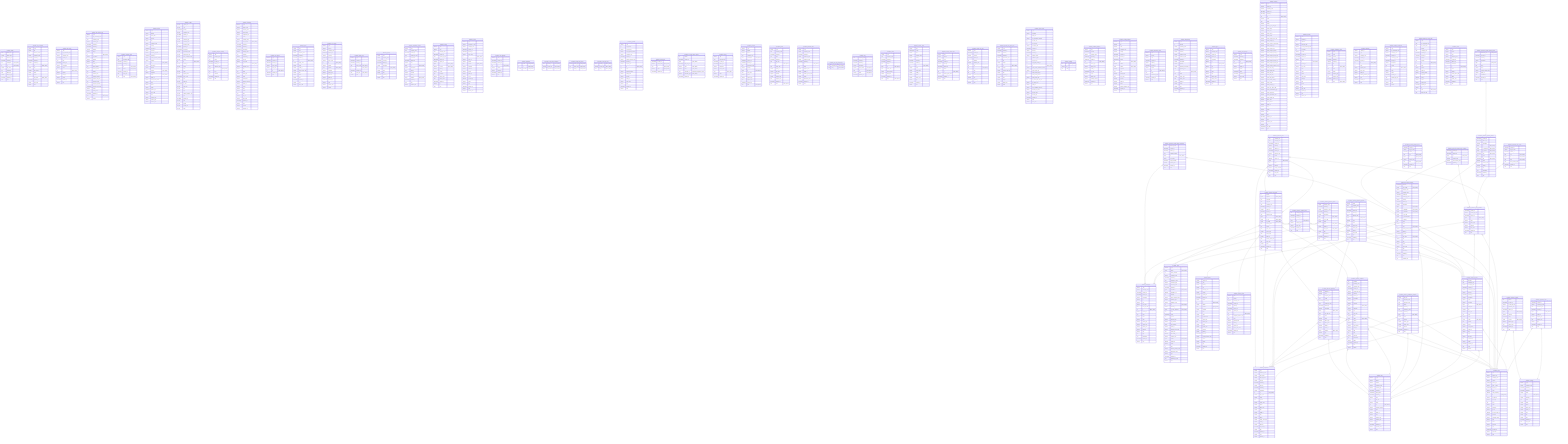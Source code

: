 erDiagram
    fleetbase_activity {
        char causer_id
        varchar causer_type
        char company_id
        timestamp created_at
        text description "{NOT_NULL}"
        int id "{NOT_NULL}"
        varchar log_name
        text properties
        char subject_id
        varchar subject_type
        timestamp updated_at
        char uuid
    }

    fleetbase_api_credentials {
        varchar _key
        varchar api
        json browser_origins
        varchar company_uuid
        timestamp created_at
        timestamp deleted_at
        datetime expires_at
        int id "{NOT_NULL}"
        varchar key
        datetime last_used_at
        varchar name
        varchar secret
        int test_mode "{NOT_NULL}"
        timestamp updated_at
        varchar user_uuid
        varchar uuid
    }

    fleetbase_api_events {
        varchar _key
        varchar api_credential_uuid
        varchar company_uuid
        timestamp created_at
        json data
        timestamp deleted_at
        varchar description
        varchar event
        int id "{NOT_NULL}"
        varchar method
        varchar public_id
        varchar source
        timestamp updated_at
        varchar uuid
    }

    fleetbase_api_request_logs {
        varchar _key
        char api_credential_uuid
        char company_uuid
        varchar content_type
        timestamp created_at
        timestamp deleted_at
        decimal duration
        varchar full_url
        int id "{NOT_NULL}"
        varchar ip_address
        varchar method
        varchar path
        varchar public_id
        json query_params
        varchar reason_phrase
        json related
        json request_body
        json request_headers
        mediumtext request_raw_body
        json response_body
        json response_headers
        mediumtext response_raw_body
        varchar source
        varchar status_code
        timestamp updated_at
        char uuid "{NOT_NULL}"
        varchar version
    }

    fleetbase_categories {
        varchar _key
        varchar company_uuid
        timestamp created_at
        timestamp deleted_at
        varchar description
        varchar for
        varchar icon
        varchar icon_color
        char icon_file_uuid
        int id "{NOT_NULL}"
        varchar internal_id
        json meta
        varchar name
        varchar order
        varchar owner_type
        varchar owner_uuid
        varchar parent_uuid
        varchar public_id
        varchar slug
        json tags
        json translations
        timestamp updated_at
        varchar uuid
    }

    fleetbase_companies {
        varchar _key
        varchar backdrop_uuid
        varchar card_brand
        varchar card_last_four
        varchar country
        timestamp created_at
        varchar currency
        timestamp deleted_at
        varchar description
        int id "{NOT_NULL}"
        varchar logo_uuid
        varchar name
        json options
        varchar owner_uuid
        varchar phone
        varchar place_uuid
        varchar plan
        varchar public_id
        varchar slug
        varchar status
        varchar stripe_connect_id
        varchar stripe_id
        varchar timezone
        timestamp trial_ends_at
        varchar type
        timestamp updated_at
        varchar uuid
        varchar website_url
    }

    fleetbase_company_users {
        varchar _key
        char company_uuid
        timestamp created_at
        timestamp deleted_at
        int id "{NOT_NULL}"
        varchar status "{NOT_NULL}"
        timestamp updated_at
        char user_uuid
        char uuid "{NOT_NULL}"
    }

    fleetbase_contacts {
        varchar _key
        varchar company_uuid
        timestamp created_at
        timestamp deleted_at
        varchar email
        int id "{NOT_NULL}"
        varchar internal_id
        json meta
        varchar name
        varchar phone
        varchar photo_uuid
        varchar public_id
        varchar slug
        varchar title
        varchar type
        timestamp updated_at
        char user_uuid
        varchar uuid
    }

    fleetbase_drivers {
        varchar _key
        varchar altitude
        varchar auth_token
        varchar bearing
        varchar city
        varchar company_uuid
        varchar country
        timestamp created_at
        varchar currency
        varchar current_job_uuid
        timestamp deleted_at
        varchar drivers_license_number
        varchar heading
        int id "{NOT_NULL}"
        varchar internal_id
        varchar latitude
        point location "{NOT_NULL}"
        varchar longitude
        int online "{NOT_NULL}"
        varchar public_id
        varchar signup_token_used
        varchar slug
        varchar speed
        varchar status
        timestamp updated_at
        varchar user_uuid
        varchar uuid
        varchar vehicle_uuid
        varchar vendor_type
        varchar vendor_uuid
    }

    fleetbase_entities {
        varchar _import_id
        varchar _key
        mediumtext barcode
        varchar company_uuid
        timestamp created_at
        varchar currency
        varchar customer_type
        varchar customer_uuid
        int declared_value
        timestamp deleted_at
        mediumtext description
        varchar destination_uuid
        varchar dimensions_unit
        varchar driver_assigned_uuid
        varchar height
        int id "{NOT_NULL}"
        varchar internal_id
        varchar length
        json meta
        varchar name
        varchar payload_uuid
        mediumtext photo_uuid
        varchar price
        varchar public_id
        mediumtext qr_code
        varchar sale_price
        varchar sku
        varchar slug
        varchar tracking_number_uuid
        varchar type
        timestamp updated_at
        varchar uuid
        varchar weight
        varchar weight_unit
        varchar width
    }

    fleetbase_extension_installs {
        varchar _key
        varchar company_uuid
        json config
        timestamp created_at
        timestamp deleted_at
        char extension_uuid
        bigint id "{NOT_NULL}"
        json meta
        json overwrite
        timestamp updated_at
        varchar uuid
    }

    fleetbase_extensions {
        varchar _key
        varchar author_uuid
        varchar category_uuid
        varchar client_token
        varchar component_url
        json config
        varchar contact_email
        tinyint core_service "{NOT_NULL}"
        timestamp created_at
        timestamp deleted_at
        mediumtext description
        varchar display_name
        json domains
        varchar extension_id
        varchar fa_icon
        varchar icon_uuid
        int id "{NOT_NULL}"
        varchar internal_route
        varchar key
        json meta
        varchar meta_type
        varchar name
        varchar namespace
        varchar privacy_policy_url
        varchar public_id
        varchar secret
        varchar slug
        varchar status
        json tags
        varchar tos_url
        varchar type_uuid
        timestamp updated_at
        varchar uuid
        varchar version
        varchar website_url
    }

    fleetbase_files {
        varchar _key
        varchar bucket
        varchar caption
        varchar company_uuid
        varchar content_type
        timestamp created_at
        mediumtext data_params
        timestamp deleted_at
        varchar etag
        int file_size
        varchar folder
        int id "{NOT_NULL}"
        varchar original_filename
        longtext path
        varchar public_id
        varchar slug
        varchar subject_type
        varchar subject_uuid
        varchar type
        timestamp updated_at
        varchar uploader_uuid
        varchar uuid
    }

    fleetbase_fleet_drivers {
        varchar _key
        timestamp created_at
        timestamp deleted_at
        varchar driver_uuid
        varchar fleet_uuid
        int id "{NOT_NULL}"
        timestamp updated_at
        varchar uuid
    }

    fleetbase_fleets {
        varchar _key
        varchar color
        varchar company_uuid
        timestamp created_at
        timestamp deleted_at
        int id "{NOT_NULL}"
        varchar image_uuid
        varchar name
        varchar public_id
        varchar service_area_uuid
        varchar slug
        varchar status
        varchar task
        timestamp updated_at
        varchar uuid
        varchar zone_uuid
    }

    fleetbase_fuel_reports {
        varchar _key
        varchar amount
        varchar company_uuid
        timestamp created_at
        varchar currency
        timestamp deleted_at
        varchar driver_uuid
        int id "{NOT_NULL}"
        varchar latitude
        point location "{NOT_NULL}"
        varchar longitude
        varchar metric_unit
        varchar odometer
        varchar public_id
        timestamp updated_at
        varchar uuid
        varchar vehicle_uuid
        varchar volume
    }

    fleetbase_group_users {
        varchar _key
        timestamp created_at
        timestamp deleted_at
        char group_uuid "{NOT_NULL}"
        int id "{NOT_NULL}"
        timestamp updated_at
        char user_uuid "{NOT_NULL}"
        varchar uuid
    }

    fleetbase_groups {
        varchar _key
        varchar company_uuid
        timestamp created_at
        timestamp deleted_at
        varchar description
        int id "{NOT_NULL}"
        varchar name
        varchar slug
        timestamp updated_at
        varchar uuid
    }

    fleetbase_integrated_vendors {
        varchar _key
        char company_uuid
        timestamp created_at
        char created_by_uuid
        json credentials
        timestamp deleted_at
        varchar host
        bigint id "{NOT_NULL}"
        varchar namespace
        json options
        varchar provider
        varchar public_id
        tinyint sandbox "{NOT_NULL}"
        timestamp updated_at
        char uuid
        varchar webhook_url
    }

    fleetbase_invites {
        varchar _key
        varchar code
        char company_uuid
        timestamp created_at
        char created_by_uuid
        timestamp deleted_at
        datetime expires_at
        bigint id "{NOT_NULL}"
        varchar protocol "{NOT_NULL}"
        varchar public_id
        varchar reason
        json recipients
        varchar subject_type
        char subject_uuid
        timestamp updated_at
        varchar uri
        char uuid
    }

    fleetbase_issues {
        varchar _key
        varchar assigned_to_uuid
        varchar company_uuid
        timestamp created_at
        timestamp deleted_at
        varchar driver_uuid
        int id "{NOT_NULL}"
        varchar issue_id
        varchar latitude
        point location "{NOT_NULL}"
        varchar longitude
        varchar odometer
        varchar priority
        varchar public_id
        varchar report
        datetime resolved_at
        varchar status
        varchar type
        timestamp updated_at
        varchar uuid
        varchar vehicle_uuid
    }

    fleetbase_login_attempts {
        varchar _key
        timestamp created_at
        timestamp deleted_at
        int id "{NOT_NULL}"
        varchar identity
        varchar password
        timestamp updated_at
        varchar uuid
    }

    fleetbase_migrations {
        int batch "{NOT_NULL}"
        int id "{NOT_NULL}"
        varchar migration "{NOT_NULL}"
    }

    fleetbase_model_has_permissions {
        char model_id "{NOT_NULL}"
        varchar model_type "{NOT_NULL}"
        char permission_id "{NOT_NULL}"
    }

    fleetbase_model_has_policies {
        varchar model_type "{NOT_NULL}"
        char model_uuid "{NOT_NULL}"
        char policy_id "{NOT_NULL}"
    }

    fleetbase_model_has_roles {
        char model_id "{NOT_NULL}"
        varchar model_type "{NOT_NULL}"
        char role_id "{NOT_NULL}"
    }

    fleetbase_orders {
        varchar _key
        tinyint adhoc "{NOT_NULL}"
        int adhoc_distance
        varchar company_uuid
        timestamp created_at
        char created_by_uuid
        varchar customer_type
        varchar customer_uuid
        timestamp deleted_at
        tinyint dispatched "{NOT_NULL}"
        datetime dispatched_at
        int distance
        varchar driver_assigned_uuid
        varchar facilitator_type
        varchar facilitator_uuid
        int id "{NOT_NULL}"
        varchar internal_id
        tinyint is_route_optimized "{NOT_NULL}"
        json meta
        mediumtext notes
        json options
        varchar payload_uuid
        varchar pod_method
        tinyint pod_required
        varchar public_id
        varchar purchase_rate_uuid
        char route_uuid
        datetime scheduled_at
        varchar session_uuid
        tinyint started "{NOT_NULL}"
        datetime started_at
        varchar status
        int time
        varchar tracking_number_uuid
        varchar transaction_uuid
        varchar type
        timestamp updated_at
        char updated_by_uuid
        varchar uuid
    }

    fleetbase_payloads {
        varchar _key
        int cod_amount
        varchar cod_currency
        varchar cod_payment_method
        varchar company_uuid
        timestamp created_at
        varchar current_waypoint_uuid
        timestamp deleted_at
        varchar dropoff_uuid
        int id "{NOT_NULL}"
        json meta
        varchar payment_method
        varchar pickup_uuid
        varchar provider
        varchar public_id
        varchar return_uuid
        varchar type
        timestamp updated_at
        varchar uuid
    }

    fleetbase_permissions {
        timestamp created_at
        varchar guard_name "{NOT_NULL}"
        char id "{NOT_NULL}"
        varchar name "{NOT_NULL}"
        timestamp updated_at
    }

    fleetbase_personal_access_tokens {
        text abilities
        timestamp created_at
        bigint id "{NOT_NULL}"
        timestamp last_used_at
        varchar name "{NOT_NULL}"
        varchar token "{NOT_NULL}"
        char tokenable_id "(DC2Type:guid) {NOT_NULL}"
        varchar tokenable_type "{NOT_NULL}"
        timestamp updated_at
    }

    fleetbase_places {
        varchar _import_id
        varchar _key
        varchar building
        varchar city
        varchar company_uuid
        varchar country
        timestamp created_at
        timestamp deleted_at
        varchar district
        int id "{NOT_NULL}"
        varchar latitude
        point location "{NOT_NULL}"
        varchar longitude
        json meta
        varchar name
        varchar neighborhood
        varchar owner_type
        char owner_uuid
        varchar phone
        varchar postal_code
        varchar province
        varchar public_id
        mediumtext remarks
        varchar security_access_code
        varchar street1
        varchar street2
        varchar type
        timestamp updated_at
        varchar uuid
    }

    fleetbase_policies {
        varchar _key
        char company_uuid
        timestamp created_at
        timestamp deleted_at
        varchar description
        varchar guard_name
        char id "{NOT_NULL}"
        varchar name
        timestamp updated_at
    }

    fleetbase_positions {
        varchar _key
        varchar altitude
        varchar bearing
        char company_uuid
        point coordinates "{NOT_NULL}"
        timestamp created_at
        timestamp deleted_at
        char destination_uuid
        varchar heading
        bigint id "{NOT_NULL}"
        char order_uuid
        varchar speed
        varchar subject_type
        char subject_uuid
        timestamp updated_at
        char uuid "{NOT_NULL}"
    }

    fleetbase_proofs {
        varchar _key
        char company_uuid
        timestamp created_at
        json data
        timestamp deleted_at
        char file_uuid
        int id "{NOT_NULL}"
        char order_uuid
        varchar public_id
        longtext raw_data
        longtext remarks
        varchar subject_type
        char subject_uuid
        timestamp updated_at
        char uuid "{NOT_NULL}"
    }

    fleetbase_purchase_rates {
        varchar _key
        varchar company_uuid
        timestamp created_at
        varchar customer_type
        varchar customer_uuid
        timestamp deleted_at
        int id "{NOT_NULL}"
        json meta
        varchar payload_uuid
        varchar public_id
        varchar service_quote_uuid
        varchar status
        varchar transaction_uuid
        timestamp updated_at
        varchar uuid
    }

    fleetbase_role_has_permissions {
        char permission_id "{NOT_NULL}"
        char role_id "{NOT_NULL}"
    }

    fleetbase_roles {
        char company_uuid
        timestamp created_at
        timestamp deleted_at
        varchar description
        varchar guard_name "{NOT_NULL}"
        char id "{NOT_NULL}"
        varchar name "{NOT_NULL}"
        timestamp updated_at
    }

    fleetbase_routes {
        varchar _key
        char company_uuid
        timestamp created_at
        timestamp deleted_at
        json details
        bigint id "{NOT_NULL}"
        char order_uuid
        double total_distance
        double total_time
        timestamp updated_at
        char uuid "{NOT_NULL}"
    }

    fleetbase_service_areas {
        varchar _key
        multipolygon border
        varchar color
        varchar company_uuid
        varchar country
        timestamp created_at
        timestamp deleted_at
        int id "{NOT_NULL}"
        varchar name
        varchar parent_uuid
        varchar public_id
        varchar status
        varchar stroke_color
        varchar type
        timestamp updated_at
        varchar uuid
    }

    fleetbase_service_quote_items {
        varchar _key
        varchar amount
        varchar code
        timestamp created_at
        varchar currency
        timestamp deleted_at
        varchar details
        int id "{NOT_NULL}"
        varchar service_quote_uuid
        timestamp updated_at
        varchar uuid
    }

    fleetbase_service_quotes {
        varchar _key
        int amount
        varchar company_uuid
        timestamp created_at
        varchar currency
        timestamp deleted_at
        varchar expired_at
        int id "{NOT_NULL}"
        char integrated_vendor_uuid
        json meta
        varchar payload_uuid
        varchar public_id
        varchar request_id
        varchar service_rate_uuid
        timestamp updated_at
        varchar uuid
    }

    fleetbase_service_rate_fees {
        varchar _key
        timestamp created_at
        varchar currency
        timestamp deleted_at
        int distance
        varchar distance_unit
        int fee
        int id "{NOT_NULL}"
        int max
        int min
        varchar service_rate_uuid
        varchar unit
        timestamp updated_at
        varchar uuid
    }

    fleetbase_service_rate_parcel_fees {
        varchar _key
        timestamp created_at
        varchar currency
        timestamp deleted_at
        varchar dimensions_unit
        int fee
        varchar height
        int id "{NOT_NULL}"
        varchar length
        varchar service_rate_uuid
        varchar size
        timestamp updated_at
        varchar uuid
        varchar weight
        varchar weight_unit
        varchar width
    }

    fleetbase_service_rates {
        varchar _key
        varchar algorithm
        int base_fee
        varchar cod_calculation_method
        int cod_flat_fee
        int cod_percent
        varchar company_uuid
        timestamp created_at
        varchar currency
        timestamp deleted_at
        varchar duration_terms
        int estimated_days
        int has_cod_fee
        int has_peak_hours_fee
        int id "{NOT_NULL}"
        varchar peak_hours_calculation_method
        varchar peak_hours_end
        int peak_hours_flat_fee
        int peak_hours_percent
        varchar peak_hours_start
        int per_meter_flat_rate_fee
        varchar per_meter_unit
        varchar public_id
        varchar rate_calculation_method
        varchar service_area_uuid
        varchar service_name
        varchar service_type
        timestamp updated_at
        varchar uuid
        varchar zone_uuid
    }

    fleetbase_settings {
        int id "{NOT_NULL}"
        varchar key
        json value
    }

    fleetbase_tracking_numbers {
        varchar _key
        mediumtext barcode
        varchar company_uuid
        timestamp created_at
        timestamp deleted_at
        int id "{NOT_NULL}"
        varchar owner_type
        varchar owner_uuid
        varchar public_id
        mediumtext qr_code
        varchar region
        varchar status_uuid
        varchar tracking_number
        timestamp updated_at
        varchar uuid
    }

    fleetbase_tracking_statuses {
        varchar _key
        varchar city
        varchar code
        varchar company_uuid
        varchar country
        timestamp created_at
        timestamp deleted_at
        mediumtext details
        int id "{NOT_NULL}"
        varchar latitude
        point location "{NOT_NULL}"
        varchar longitude
        json meta
        varchar postal_code
        char proof_uuid
        varchar province
        varchar public_id
        varchar status
        varchar tracking_number_uuid
        timestamp updated_at
        varchar uuid
    }

    fleetbase_transaction_items {
        varchar _key
        varchar amount
        varchar code
        timestamp created_at
        varchar currency
        timestamp deleted_at
        varchar details
        int id "{NOT_NULL}"
        json meta
        varchar transaction_uuid
        timestamp updated_at
        varchar uuid
    }

    fleetbase_transactions {
        varchar _key
        int amount
        varchar company_uuid
        timestamp created_at
        varchar currency
        varchar customer_type
        varchar customer_uuid
        timestamp deleted_at
        varchar description
        varchar gateway
        varchar gateway_transaction_id
        char gateway_uuid
        int id "{NOT_NULL}"
        json meta
        varchar owner_type
        char owner_uuid
        varchar public_id
        varchar status
        varchar type
        timestamp updated_at
        varchar uuid
    }

    fleetbase_types {
        varchar _key
        varchar company_uuid
        timestamp created_at
        timestamp deleted_at
        varchar description
        varchar for
        int id "{NOT_NULL}"
        varchar key
        json meta
        varchar name
        varchar slug
        varchar subject_type
        char subject_uuid
        timestamp updated_at
        varchar uuid
    }

    fleetbase_user_devices {
        varchar _key
        timestamp created_at
        timestamp deleted_at
        int id "{NOT_NULL}"
        varchar platform
        varchar public_id
        varchar status
        mediumtext token
        timestamp updated_at
        varchar user_uuid
        varchar uuid
    }

    fleetbase_users {
        varchar _key
        varchar avatar_uuid
        varchar company_uuid
        varchar country
        timestamp created_at
        varchar date_of_birth
        timestamp deleted_at
        varchar email
        datetime email_verified_at
        int id "{NOT_NULL}"
        varchar ip_address
        varchar last_login
        json meta
        varchar name
        varchar password
        varchar phone
        datetime phone_verified_at
        varchar public_id
        varchar remember_token
        varchar slug
        varchar status
        varchar timezone
        varchar type
        timestamp updated_at
        varchar username
        varchar uuid
    }

    fleetbase_vehicles {
        varchar _key
        varchar avatar_url
        varchar company_uuid
        timestamp created_at
        timestamp deleted_at
        int id "{NOT_NULL}"
        varchar make
        json meta
        varchar model
        varchar model_0_to_100_kph
        varchar model_body
        varchar model_co2
        varchar model_doors
        varchar model_drive
        varchar model_engine_bore_mm
        varchar model_engine_cc
        varchar model_engine_compression
        varchar model_engine_cyl
        varchar model_engine_fuel
        varchar model_engine_position
        varchar model_engine_power_ps
        varchar model_engine_power_rpm
        varchar model_engine_stroke_mm
        varchar model_engine_torque_nm
        varchar model_engine_torque_rpm
        varchar model_engine_valves_per_cyl
        varchar model_fuel_cap_l
        varchar model_length_mm
        varchar model_lkm_city
        varchar model_lkm_hwy
        varchar model_lkm_mixed
        varchar model_make_display
        varchar model_seats
        varchar model_sold_in_us
        varchar model_top_speed_kph
        varchar model_transmission_type
        varchar model_weight_kg
        varchar model_wheelbase_mm
        varchar model_width_mm
        varchar photo_uuid
        varchar plate_number
        varchar public_id
        varchar slug
        varchar status
        varchar trim
        varchar type
        timestamp updated_at
        varchar uuid
        varchar vendor_uuid
        varchar vin
        mediumtext vin_data
        varchar year
    }

    fleetbase_vendors {
        varchar _key
        varchar business_id
        json callbacks
        varchar company_uuid
        varchar connect_company_uuid
        int connected
        varchar country
        timestamp created_at
        timestamp deleted_at
        varchar email
        int id "{NOT_NULL}"
        varchar internal_id
        varchar logo_uuid
        json meta
        varchar name
        varchar phone
        varchar place_uuid
        varchar public_id
        varchar slug
        varchar status
        varchar type
        varchar type_uuid
        timestamp updated_at
        varchar uuid
        varchar website_url
    }

    fleetbase_verification_codes {
        varchar _key
        varchar code
        timestamp created_at
        timestamp deleted_at
        datetime expires_at
        varchar for
        int id "{NOT_NULL}"
        json meta
        varchar status
        varchar subject_type
        char subject_uuid
        timestamp updated_at
        char uuid "{NOT_NULL}"
    }

    fleetbase_waypoints {
        varchar _import_id
        varchar _key
        varchar company_uuid
        timestamp created_at
        timestamp deleted_at
        int id "{NOT_NULL}"
        int order
        varchar payload_uuid
        varchar place_uuid
        varchar public_id
        varchar tracking_number_uuid
        varchar type
        timestamp updated_at
        varchar uuid
    }

    fleetbase_webhook_endpoints {
        varchar _key
        varchar api_credential_uuid
        varchar company_uuid
        timestamp created_at
        char created_by_uuid
        timestamp deleted_at
        varchar description
        json events
        int id "{NOT_NULL}"
        varchar mode
        varchar status
        timestamp updated_at
        char updated_by_uuid
        varchar url
        varchar uuid
        varchar version
    }

    fleetbase_webhook_request_logs {
        varchar _key
        char api_credential_uuid
        char api_event_uuid
        int attempt
        char company_uuid
        timestamp created_at
        timestamp deleted_at
        decimal duration
        json headers
        int id "{NOT_NULL}"
        json meta
        varchar method
        varchar public_id
        varchar reason_phrase
        json response
        datetime sent_at
        varchar status
        varchar status_code
        timestamp updated_at
        varchar url
        char uuid "{NOT_NULL}"
        char webhook_uuid
    }

    fleetbase_zones {
        varchar _key
        polygon border
        varchar color
        varchar company_uuid
        timestamp created_at
        timestamp deleted_at
        mediumtext description
        int id "{NOT_NULL}"
        varchar name
        varchar public_id
        varchar service_area_uuid
        varchar status
        varchar stroke_color
        timestamp updated_at
        varchar uuid
    }

    fleetbase_storefront_carts {
        char checkout_uuid
        char company_uuid
        timestamp created_at
        varchar currency
        varchar customer_id
        timestamp deleted_at
        varchar discount_code
        json events
        datetime expires_at
        bigint id "{NOT_NULL}"
        json items
        varchar public_id
        varchar unique_identifier
        timestamp updated_at
        char user_uuid
        char uuid
    }

    fleetbase_storefront_checkouts {
        int amount
        tinyint captured "{NOT_NULL}"
        json cart_state
        char cart_uuid
        char company_uuid
        timestamp created_at
        varchar currency
        timestamp deleted_at
        char gateway_uuid
        bigint id "{NOT_NULL}"
        tinyint is_cod "{NOT_NULL}"
        tinyint is_pickup "{NOT_NULL}"
        char network_uuid
        json options
        char order_uuid
        varchar owner_type
        char owner_uuid
        varchar public_id
        char service_quote_uuid
        char store_uuid
        varchar token
        timestamp updated_at
        char uuid
    }

    fleetbase_storefront_gateways {
        varchar callback_url
        varchar code
        char company_uuid
        json config
        timestamp created_at
        char created_by_uuid
        timestamp deleted_at
        varchar description
        bigint id "{NOT_NULL}"
        char logo_file_uuid
        json meta
        varchar name
        varchar owner_type
        char owner_uuid
        varchar public_id
        varchar return_url
        tinyint sandbox "{NOT_NULL}"
        varchar type
        timestamp updated_at
        char uuid
    }

    fleetbase_storefront_network_stores {
        char category_uuid
        timestamp created_at
        timestamp deleted_at
        bigint id "{NOT_NULL}"
        varchar network_uuid
        varchar store_uuid
        timestamp updated_at
        char uuid
    }

    fleetbase_storefront_networks {
        json alertable
        char backdrop_uuid
        varchar company_uuid
        timestamp created_at
        varchar created_by_uuid
        varchar currency
        timestamp deleted_at
        varchar description
        varchar email
        varchar facebook
        bigint id "{NOT_NULL}"
        varchar instagram
        longtext key
        char logo_uuid
        varchar name
        tinyint online "{NOT_NULL}"
        json options
        varchar phone
        varchar pod_method
        varchar public_id
        varchar slug
        json tags
        varchar timezone
        json translations
        varchar twitter
        timestamp updated_at
        char uuid
        varchar website
    }

    fleetbase_storefront_notification_channels {
        varchar app_key
        char certificate_uuid
        char company_uuid
        json config
        timestamp created_at
        char created_by_uuid
        timestamp deleted_at
        bigint id "{NOT_NULL}"
        varchar name
        json options
        varchar owner_type
        varchar owner_uuid
        varchar scheme
        timestamp updated_at
        char uuid
    }

    fleetbase_storefront_payment_methods {
        varchar brand
        char company_uuid
        timestamp created_at
        timestamp deleted_at
        varchar gateway_id
        char gateway_uuid
        bigint id "{NOT_NULL}"
        varchar last4
        json meta
        varchar owner_type
        char owner_uuid
        varchar public_id
        char store_uuid
        varchar type
        timestamp updated_at
        char uuid
    }

    fleetbase_storefront_product_addon_categories {
        varchar category_uuid
        timestamp created_at
        timestamp deleted_at
        json excluded_addons
        bigint id "{NOT_NULL}"
        tinyint is_required
        mediumint max_selectable
        varchar product_uuid
        timestamp updated_at
        char uuid
    }

    fleetbase_storefront_product_addons {
        varchar category_uuid
        timestamp created_at
        varchar created_by_uuid
        timestamp deleted_at
        varchar description
        bigint id "{NOT_NULL}"
        tinyint is_on_sale
        varchar name
        int price "{NOT_NULL}"
        varchar public_id
        int sale_price "{NOT_NULL}"
        varchar slug
        json translations
        timestamp updated_at
        char uuid
    }

    fleetbase_storefront_product_hours {
        timestamp created_at
        varchar day_of_week
        timestamp deleted_at
        time end "{NOT_NULL}"
        bigint id "{NOT_NULL}"
        varchar product_uuid
        time start "{NOT_NULL}"
        timestamp updated_at
        char uuid
    }

    fleetbase_storefront_product_store_locations {
        timestamp created_at
        timestamp deleted_at
        bigint id "{NOT_NULL}"
        varchar product_uuid
        varchar store_location_uuid
        timestamp updated_at
    }

    fleetbase_storefront_product_variant_options {
        int additional_cost "{NOT_NULL}"
        timestamp created_at
        timestamp deleted_at
        varchar description
        bigint id "{NOT_NULL}"
        json meta
        varchar name
        varchar product_variant_uuid
        varchar public_id
        json translations
        timestamp updated_at
        char uuid
    }

    fleetbase_storefront_product_variants {
        timestamp created_at
        timestamp deleted_at
        varchar description
        bigint id "{NOT_NULL}"
        tinyint is_multiselect "{NOT_NULL}"
        tinyint is_required "{NOT_NULL}"
        mediumint max "{NOT_NULL}"
        json meta
        mediumint min "{NOT_NULL}"
        varchar name
        varchar product_uuid
        varchar public_id
        varchar slug
        json translations
        timestamp updated_at
        char uuid
    }

    fleetbase_storefront_products {
        mediumtext barcode
        tinyint can_pickup "{NOT_NULL}"
        varchar category_uuid
        varchar company_uuid
        timestamp created_at
        varchar created_by_uuid
        varchar currency
        timestamp deleted_at
        longtext description
        bigint id "{NOT_NULL}"
        tinyint is_available "{NOT_NULL}"
        tinyint is_bookable "{NOT_NULL}"
        tinyint is_on_sale
        tinyint is_recommended
        tinyint is_service
        json meta
        varchar name
        int price "{NOT_NULL}"
        varchar primary_image_uuid
        varchar public_id
        mediumtext qr_code
        int sale_price "{NOT_NULL}"
        varchar sku
        varchar slug
        varchar status
        varchar store_uuid
        json tags
        json translations
        timestamp updated_at
        char uuid
        json youtube_urls
    }

    fleetbase_storefront_reviews {
        text content
        timestamp created_at
        varchar created_by_uuid
        char customer_uuid
        timestamp deleted_at
        bigint id "{NOT_NULL}"
        varchar public_id
        mediumint rating
        tinyint rejected "{NOT_NULL}"
        varchar subject_type
        char subject_uuid
        timestamp updated_at
        char uuid
    }

    fleetbase_storefront_store_hours {
        timestamp created_at
        varchar day_of_week
        timestamp deleted_at
        time end "{NOT_NULL}"
        bigint id "{NOT_NULL}"
        time start "{NOT_NULL}"
        char store_location_uuid
        timestamp updated_at
        char uuid
    }

    fleetbase_storefront_store_locations {
        timestamp created_at
        varchar created_by_uuid
        timestamp deleted_at
        bigint id "{NOT_NULL}"
        varchar name
        varchar place_uuid
        varchar public_id
        varchar store_uuid
        timestamp updated_at
        char uuid
    }

    fleetbase_storefront_stores {
        json alertable
        char backdrop_uuid
        varchar company_uuid
        timestamp created_at
        varchar created_by_uuid
        varchar currency
        timestamp deleted_at
        longtext description
        varchar email
        varchar facebook
        bigint id "{NOT_NULL}"
        varchar instagram
        longtext key
        varchar logo_uuid
        json meta
        varchar name
        tinyint online "{NOT_NULL}"
        json options
        varchar phone
        varchar pod_method
        varchar public_id
        varchar slug
        json tags
        varchar timezone
        json translations
        varchar twitter
        timestamp updated_at
        char uuid
        varchar website
    }

    fleetbase_storefront_votes {
        timestamp created_at
        varchar created_by_uuid
        char customer_uuid
        timestamp deleted_at
        bigint id "{NOT_NULL}"
        varchar public_id
        varchar subject_type
        char subject_uuid
        varchar type
        timestamp updated_at
        char uuid
    }

    fleetbase_storefront_carts }o--|| fleetbase_companies : ""
    fleetbase_storefront_carts }o--|| fleetbase_users : ""
    fleetbase_storefront_carts }o--|| fleetbase_storefront_checkouts : ""
    fleetbase_storefront_checkouts }o--|| fleetbase_storefront_carts : ""
    fleetbase_storefront_checkouts }o--|| fleetbase_companies : ""
    fleetbase_storefront_checkouts }o--|| fleetbase_orders : ""
    fleetbase_storefront_checkouts }o--|| fleetbase_service_quotes : ""
    fleetbase_storefront_checkouts }o--|| fleetbase_storefront_gateways : ""
    fleetbase_storefront_checkouts }o--|| fleetbase_storefront_networks : ""
    fleetbase_storefront_checkouts }o--|| fleetbase_storefront_stores : ""
    fleetbase_storefront_gateways }o--|| fleetbase_companies : ""
    fleetbase_storefront_gateways }o--|| fleetbase_files : ""
    fleetbase_storefront_gateways }o--|| fleetbase_users : ""
    fleetbase_storefront_payment_methods }o--|| fleetbase_storefront_gateways : ""
    fleetbase_storefront_network_stores }o--|| fleetbase_categories : ""
    fleetbase_storefront_network_stores }o--|| fleetbase_storefront_networks : ""
    fleetbase_storefront_network_stores }o--|| fleetbase_storefront_stores : ""
    fleetbase_storefront_networks }o--|| fleetbase_companies : ""
    fleetbase_storefront_networks }o--|| fleetbase_files : ""
    fleetbase_storefront_networks }o--|| fleetbase_files : ""
    fleetbase_storefront_networks }o--|| fleetbase_users : ""
    fleetbase_storefront_notification_channels }o--|| fleetbase_companies : ""
    fleetbase_storefront_notification_channels }o--|| fleetbase_files : ""
    fleetbase_storefront_notification_channels }o--|| fleetbase_users : ""
    fleetbase_storefront_payment_methods }o--|| fleetbase_companies : ""
    fleetbase_storefront_payment_methods }o--|| fleetbase_storefront_stores : ""
    fleetbase_storefront_product_addon_categories }o--|| fleetbase_categories : ""
    fleetbase_storefront_product_addon_categories }o--|| fleetbase_storefront_products : ""
    fleetbase_storefront_product_addons }o--|| fleetbase_categories : ""
    fleetbase_storefront_product_addons }o--|| fleetbase_users : ""
    fleetbase_storefront_product_hours }o--|| fleetbase_storefront_products : ""
    fleetbase_storefront_product_store_locations }o--|| fleetbase_storefront_products : ""
    fleetbase_storefront_product_store_locations }o--|| fleetbase_storefront_store_locations : ""
    fleetbase_storefront_product_variant_options }o--|| fleetbase_storefront_product_variants : ""
    fleetbase_storefront_product_variants }o--|| fleetbase_storefront_products : ""
    fleetbase_storefront_products }o--|| fleetbase_categories : ""
    fleetbase_storefront_products }o--|| fleetbase_companies : ""
    fleetbase_storefront_products }o--|| fleetbase_files : ""
    fleetbase_storefront_products }o--|| fleetbase_users : ""
    fleetbase_storefront_products }o--|| fleetbase_storefront_stores : ""
    fleetbase_storefront_reviews }o--|| fleetbase_contacts : ""
    fleetbase_storefront_reviews }o--|| fleetbase_users : ""
    fleetbase_storefront_store_hours }o--|| fleetbase_storefront_store_locations : ""
    fleetbase_storefront_store_locations }o--|| fleetbase_places : ""
    fleetbase_storefront_store_locations }o--|| fleetbase_users : ""
    fleetbase_storefront_store_locations }o--|| fleetbase_storefront_stores : ""
    fleetbase_storefront_stores }o--|| fleetbase_companies : ""
    fleetbase_storefront_stores }o--|| fleetbase_files : ""
    fleetbase_storefront_stores }o--|| fleetbase_files : ""
    fleetbase_storefront_stores }o--|| fleetbase_users : ""
    fleetbase_storefront_votes }o--|| fleetbase_contacts : ""
    fleetbase_storefront_votes }o--|| fleetbase_users : ""